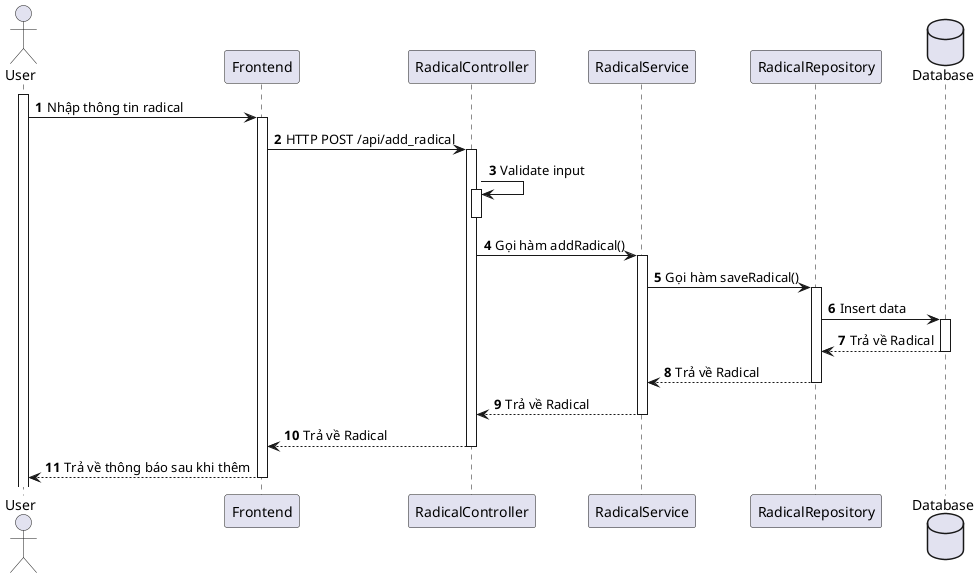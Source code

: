 @startuml
actor User
'participant "Homepage Activity" as Homepage
participant "Frontend" as Frontend
participant "RadicalController" as Controller
participant "RadicalService" as Service
participant "RadicalRepository" as Repository

database Database

'
'Use case: Xem danh sách bộ thủ
'

activate User

autonumber
User -> Frontend++: Nhập thông tin radical

'
'Call API get list radical category
'
'Homepage -> Radical++: startActivity(intent)
Frontend -> Controller++: HTTP POST /api/add_radical
Controller -> Controller: Validate input
activate Controller
deactivate Controller
Controller -> Service++: Gọi hàm addRadical()
Service -> Repository++: Gọi hàm saveRadical()
Repository -> Database++: Insert data
Database --> Repository--: Trả về Radical
Repository --> Service--: Trả về Radical
Service --> Controller--: Trả về Radical
Controller --> Frontend--: Trả về Radical
Frontend --> User--: Trả về thông báo sau khi thêm


@enduml

